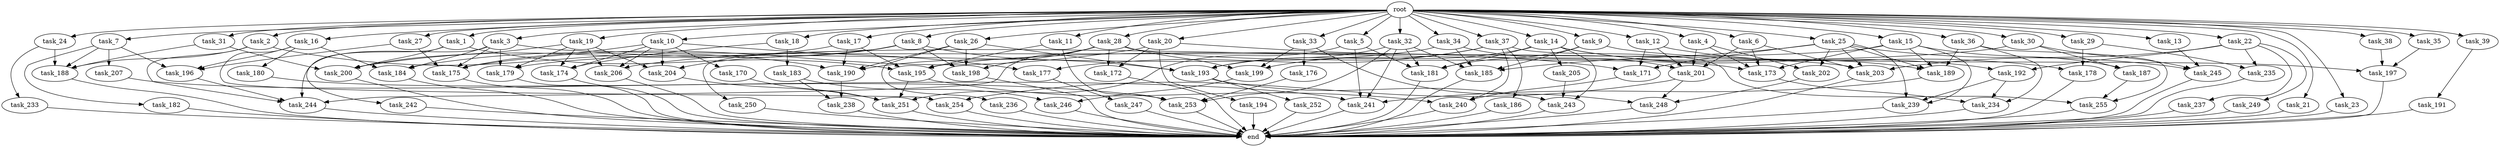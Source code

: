 digraph G {
  root [size="0.000000"];
  task_1 [size="2.048000"];
  task_2 [size="2.048000"];
  task_3 [size="2.048000"];
  task_4 [size="2.048000"];
  task_5 [size="2.048000"];
  task_6 [size="2.048000"];
  task_7 [size="2.048000"];
  task_8 [size="2.048000"];
  task_9 [size="2.048000"];
  task_10 [size="2.048000"];
  task_11 [size="2.048000"];
  task_12 [size="2.048000"];
  task_13 [size="2.048000"];
  task_14 [size="2.048000"];
  task_15 [size="2.048000"];
  task_16 [size="2.048000"];
  task_17 [size="2.048000"];
  task_18 [size="2.048000"];
  task_19 [size="2.048000"];
  task_20 [size="2.048000"];
  task_21 [size="2.048000"];
  task_22 [size="2.048000"];
  task_23 [size="2.048000"];
  task_24 [size="2.048000"];
  task_25 [size="2.048000"];
  task_26 [size="2.048000"];
  task_27 [size="2.048000"];
  task_28 [size="2.048000"];
  task_29 [size="2.048000"];
  task_30 [size="2.048000"];
  task_31 [size="2.048000"];
  task_32 [size="2.048000"];
  task_33 [size="2.048000"];
  task_34 [size="2.048000"];
  task_35 [size="2.048000"];
  task_36 [size="2.048000"];
  task_37 [size="2.048000"];
  task_38 [size="2.048000"];
  task_39 [size="2.048000"];
  task_170 [size="1099511627.776000"];
  task_171 [size="2508260900.864000"];
  task_172 [size="1821066133.504000"];
  task_173 [size="2783138807.808000"];
  task_174 [size="3109556322.304000"];
  task_175 [size="4724464025.600000"];
  task_176 [size="274877906.944000"];
  task_177 [size="1529008357.376000"];
  task_178 [size="1666447310.848000"];
  task_179 [size="3624952397.824000"];
  task_180 [size="1099511627.776000"];
  task_181 [size="5927054868.480000"];
  task_182 [size="68719476.736000"];
  task_183 [size="618475290.624000"];
  task_184 [size="2765958938.624000"];
  task_185 [size="4793183502.336000"];
  task_186 [size="429496729.600000"];
  task_187 [size="309237645.312000"];
  task_188 [size="2284922601.472000"];
  task_189 [size="2714419331.072000"];
  task_190 [size="2388001816.576000"];
  task_191 [size="1391569403.904000"];
  task_192 [size="1254130450.432000"];
  task_193 [size="3521873182.720000"];
  task_194 [size="1391569403.904000"];
  task_195 [size="1494648619.008000"];
  task_196 [size="2010044694.528000"];
  task_197 [size="1889785610.240000"];
  task_198 [size="1803886264.320000"];
  task_199 [size="1803886264.320000"];
  task_200 [size="2731599200.256000"];
  task_201 [size="3315714752.512000"];
  task_202 [size="1941325217.792000"];
  task_203 [size="3487513444.352000"];
  task_204 [size="2765958938.624000"];
  task_205 [size="1099511627.776000"];
  task_206 [size="2645699854.336000"];
  task_207 [size="68719476.736000"];
  task_233 [size="1717986918.400000"];
  task_234 [size="2078764171.264000"];
  task_235 [size="1546188226.560000"];
  task_236 [size="1099511627.776000"];
  task_237 [size="154618822.656000"];
  task_238 [size="893353197.568000"];
  task_239 [size="1614907703.296000"];
  task_240 [size="1202590842.880000"];
  task_241 [size="3934190043.136000"];
  task_242 [size="841813590.016000"];
  task_243 [size="2353642078.208000"];
  task_244 [size="2869038153.728000"];
  task_245 [size="2714419331.072000"];
  task_246 [size="1374389534.720000"];
  task_247 [size="841813590.016000"];
  task_248 [size="618475290.624000"];
  task_249 [size="154618822.656000"];
  task_250 [size="274877906.944000"];
  task_251 [size="4432406249.472000"];
  task_252 [size="1099511627.776000"];
  task_253 [size="3796751089.664000"];
  task_254 [size="1168231104.512000"];
  task_255 [size="1666447310.848000"];
  end [size="0.000000"];

  root -> task_1 [size="1.000000"];
  root -> task_2 [size="1.000000"];
  root -> task_3 [size="1.000000"];
  root -> task_4 [size="1.000000"];
  root -> task_5 [size="1.000000"];
  root -> task_6 [size="1.000000"];
  root -> task_7 [size="1.000000"];
  root -> task_8 [size="1.000000"];
  root -> task_9 [size="1.000000"];
  root -> task_10 [size="1.000000"];
  root -> task_11 [size="1.000000"];
  root -> task_12 [size="1.000000"];
  root -> task_13 [size="1.000000"];
  root -> task_14 [size="1.000000"];
  root -> task_15 [size="1.000000"];
  root -> task_16 [size="1.000000"];
  root -> task_17 [size="1.000000"];
  root -> task_18 [size="1.000000"];
  root -> task_19 [size="1.000000"];
  root -> task_20 [size="1.000000"];
  root -> task_21 [size="1.000000"];
  root -> task_22 [size="1.000000"];
  root -> task_23 [size="1.000000"];
  root -> task_24 [size="1.000000"];
  root -> task_25 [size="1.000000"];
  root -> task_26 [size="1.000000"];
  root -> task_27 [size="1.000000"];
  root -> task_28 [size="1.000000"];
  root -> task_29 [size="1.000000"];
  root -> task_30 [size="1.000000"];
  root -> task_31 [size="1.000000"];
  root -> task_32 [size="1.000000"];
  root -> task_33 [size="1.000000"];
  root -> task_34 [size="1.000000"];
  root -> task_35 [size="1.000000"];
  root -> task_36 [size="1.000000"];
  root -> task_37 [size="1.000000"];
  root -> task_38 [size="1.000000"];
  root -> task_39 [size="1.000000"];
  task_1 -> task_195 [size="411041792.000000"];
  task_1 -> task_200 [size="411041792.000000"];
  task_1 -> task_242 [size="411041792.000000"];
  task_2 -> task_188 [size="209715200.000000"];
  task_2 -> task_190 [size="209715200.000000"];
  task_2 -> task_244 [size="209715200.000000"];
  task_3 -> task_175 [size="679477248.000000"];
  task_3 -> task_179 [size="679477248.000000"];
  task_3 -> task_184 [size="679477248.000000"];
  task_3 -> task_203 [size="679477248.000000"];
  task_3 -> task_244 [size="679477248.000000"];
  task_4 -> task_173 [size="536870912.000000"];
  task_4 -> task_201 [size="536870912.000000"];
  task_4 -> task_202 [size="536870912.000000"];
  task_5 -> task_181 [size="838860800.000000"];
  task_5 -> task_241 [size="838860800.000000"];
  task_5 -> task_251 [size="838860800.000000"];
  task_6 -> task_173 [size="536870912.000000"];
  task_6 -> task_201 [size="536870912.000000"];
  task_6 -> task_203 [size="536870912.000000"];
  task_7 -> task_182 [size="33554432.000000"];
  task_7 -> task_188 [size="33554432.000000"];
  task_7 -> task_196 [size="33554432.000000"];
  task_7 -> task_207 [size="33554432.000000"];
  task_8 -> task_184 [size="134217728.000000"];
  task_8 -> task_193 [size="134217728.000000"];
  task_8 -> task_198 [size="134217728.000000"];
  task_8 -> task_204 [size="134217728.000000"];
  task_8 -> task_250 [size="134217728.000000"];
  task_9 -> task_181 [size="679477248.000000"];
  task_9 -> task_185 [size="679477248.000000"];
  task_9 -> task_197 [size="679477248.000000"];
  task_10 -> task_170 [size="536870912.000000"];
  task_10 -> task_174 [size="536870912.000000"];
  task_10 -> task_175 [size="536870912.000000"];
  task_10 -> task_177 [size="536870912.000000"];
  task_10 -> task_204 [size="536870912.000000"];
  task_10 -> task_206 [size="536870912.000000"];
  task_11 -> task_195 [size="33554432.000000"];
  task_11 -> task_253 [size="33554432.000000"];
  task_12 -> task_171 [size="134217728.000000"];
  task_12 -> task_178 [size="134217728.000000"];
  task_12 -> task_201 [size="134217728.000000"];
  task_13 -> task_245 [size="838860800.000000"];
  task_14 -> task_181 [size="536870912.000000"];
  task_14 -> task_189 [size="536870912.000000"];
  task_14 -> task_192 [size="536870912.000000"];
  task_14 -> task_199 [size="536870912.000000"];
  task_14 -> task_205 [size="536870912.000000"];
  task_14 -> task_243 [size="536870912.000000"];
  task_15 -> task_173 [size="75497472.000000"];
  task_15 -> task_187 [size="75497472.000000"];
  task_15 -> task_189 [size="75497472.000000"];
  task_15 -> task_195 [size="75497472.000000"];
  task_15 -> task_239 [size="75497472.000000"];
  task_16 -> task_180 [size="536870912.000000"];
  task_16 -> task_184 [size="536870912.000000"];
  task_16 -> task_196 [size="536870912.000000"];
  task_16 -> task_254 [size="536870912.000000"];
  task_17 -> task_190 [size="209715200.000000"];
  task_17 -> task_195 [size="209715200.000000"];
  task_17 -> task_200 [size="209715200.000000"];
  task_18 -> task_174 [size="301989888.000000"];
  task_18 -> task_183 [size="301989888.000000"];
  task_19 -> task_174 [size="679477248.000000"];
  task_19 -> task_179 [size="679477248.000000"];
  task_19 -> task_200 [size="679477248.000000"];
  task_19 -> task_204 [size="679477248.000000"];
  task_19 -> task_206 [size="679477248.000000"];
  task_20 -> task_171 [size="679477248.000000"];
  task_20 -> task_172 [size="679477248.000000"];
  task_20 -> task_175 [size="679477248.000000"];
  task_20 -> task_194 [size="679477248.000000"];
  task_21 -> end [size="1.000000"];
  task_22 -> task_192 [size="75497472.000000"];
  task_22 -> task_203 [size="75497472.000000"];
  task_22 -> task_235 [size="75497472.000000"];
  task_22 -> task_237 [size="75497472.000000"];
  task_22 -> task_249 [size="75497472.000000"];
  task_23 -> end [size="1.000000"];
  task_24 -> task_188 [size="838860800.000000"];
  task_24 -> task_233 [size="838860800.000000"];
  task_25 -> task_171 [size="411041792.000000"];
  task_25 -> task_185 [size="411041792.000000"];
  task_25 -> task_189 [size="411041792.000000"];
  task_25 -> task_202 [size="411041792.000000"];
  task_25 -> task_203 [size="411041792.000000"];
  task_25 -> task_239 [size="411041792.000000"];
  task_25 -> task_245 [size="411041792.000000"];
  task_26 -> task_190 [size="536870912.000000"];
  task_26 -> task_193 [size="536870912.000000"];
  task_26 -> task_198 [size="536870912.000000"];
  task_26 -> task_236 [size="536870912.000000"];
  task_27 -> task_175 [size="411041792.000000"];
  task_27 -> task_196 [size="411041792.000000"];
  task_28 -> task_172 [size="209715200.000000"];
  task_28 -> task_173 [size="209715200.000000"];
  task_28 -> task_190 [size="209715200.000000"];
  task_28 -> task_198 [size="209715200.000000"];
  task_28 -> task_199 [size="209715200.000000"];
  task_28 -> task_244 [size="209715200.000000"];
  task_29 -> task_178 [size="679477248.000000"];
  task_29 -> task_235 [size="679477248.000000"];
  task_30 -> task_187 [size="75497472.000000"];
  task_30 -> task_206 [size="75497472.000000"];
  task_30 -> task_245 [size="75497472.000000"];
  task_31 -> task_188 [size="33554432.000000"];
  task_31 -> task_200 [size="33554432.000000"];
  task_32 -> task_181 [size="838860800.000000"];
  task_32 -> task_185 [size="838860800.000000"];
  task_32 -> task_193 [size="838860800.000000"];
  task_32 -> task_241 [size="838860800.000000"];
  task_32 -> task_253 [size="838860800.000000"];
  task_33 -> task_176 [size="134217728.000000"];
  task_33 -> task_199 [size="134217728.000000"];
  task_33 -> task_248 [size="134217728.000000"];
  task_34 -> task_179 [size="411041792.000000"];
  task_34 -> task_185 [size="411041792.000000"];
  task_34 -> task_201 [size="411041792.000000"];
  task_35 -> task_197 [size="209715200.000000"];
  task_36 -> task_189 [size="301989888.000000"];
  task_36 -> task_234 [size="301989888.000000"];
  task_36 -> task_255 [size="301989888.000000"];
  task_37 -> task_177 [size="209715200.000000"];
  task_37 -> task_186 [size="209715200.000000"];
  task_37 -> task_193 [size="209715200.000000"];
  task_37 -> task_240 [size="209715200.000000"];
  task_37 -> task_255 [size="209715200.000000"];
  task_38 -> task_197 [size="33554432.000000"];
  task_39 -> task_191 [size="679477248.000000"];
  task_170 -> task_251 [size="838860800.000000"];
  task_171 -> task_240 [size="301989888.000000"];
  task_172 -> end [size="1.000000"];
  task_173 -> task_234 [size="411041792.000000"];
  task_174 -> end [size="1.000000"];
  task_175 -> end [size="1.000000"];
  task_176 -> task_253 [size="301989888.000000"];
  task_177 -> task_247 [size="411041792.000000"];
  task_178 -> end [size="1.000000"];
  task_179 -> end [size="1.000000"];
  task_180 -> task_241 [size="33554432.000000"];
  task_181 -> end [size="1.000000"];
  task_182 -> end [size="1.000000"];
  task_183 -> task_238 [size="134217728.000000"];
  task_183 -> task_246 [size="134217728.000000"];
  task_184 -> end [size="1.000000"];
  task_185 -> end [size="1.000000"];
  task_186 -> end [size="1.000000"];
  task_187 -> task_255 [size="301989888.000000"];
  task_188 -> end [size="1.000000"];
  task_189 -> task_241 [size="209715200.000000"];
  task_190 -> task_238 [size="301989888.000000"];
  task_191 -> end [size="1.000000"];
  task_192 -> task_234 [size="301989888.000000"];
  task_192 -> task_239 [size="301989888.000000"];
  task_193 -> task_243 [size="536870912.000000"];
  task_193 -> task_252 [size="536870912.000000"];
  task_194 -> end [size="1.000000"];
  task_195 -> task_240 [size="75497472.000000"];
  task_195 -> task_251 [size="75497472.000000"];
  task_196 -> task_244 [size="301989888.000000"];
  task_197 -> end [size="1.000000"];
  task_198 -> end [size="1.000000"];
  task_199 -> task_246 [size="536870912.000000"];
  task_200 -> end [size="1.000000"];
  task_201 -> task_248 [size="33554432.000000"];
  task_201 -> task_254 [size="33554432.000000"];
  task_202 -> task_248 [size="134217728.000000"];
  task_203 -> end [size="1.000000"];
  task_204 -> task_251 [size="411041792.000000"];
  task_205 -> task_243 [size="75497472.000000"];
  task_206 -> end [size="1.000000"];
  task_207 -> task_253 [size="679477248.000000"];
  task_233 -> end [size="1.000000"];
  task_234 -> end [size="1.000000"];
  task_235 -> end [size="1.000000"];
  task_236 -> end [size="1.000000"];
  task_237 -> end [size="1.000000"];
  task_238 -> end [size="1.000000"];
  task_239 -> end [size="1.000000"];
  task_240 -> end [size="1.000000"];
  task_241 -> end [size="1.000000"];
  task_242 -> end [size="1.000000"];
  task_243 -> end [size="1.000000"];
  task_244 -> end [size="1.000000"];
  task_245 -> end [size="1.000000"];
  task_246 -> end [size="1.000000"];
  task_247 -> end [size="1.000000"];
  task_248 -> end [size="1.000000"];
  task_249 -> end [size="1.000000"];
  task_250 -> end [size="1.000000"];
  task_251 -> end [size="1.000000"];
  task_252 -> end [size="1.000000"];
  task_253 -> end [size="1.000000"];
  task_254 -> end [size="1.000000"];
  task_255 -> end [size="1.000000"];
}
